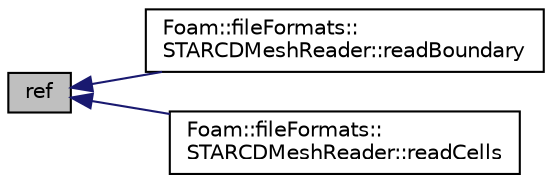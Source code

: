 digraph "ref"
{
  bgcolor="transparent";
  edge [fontname="Helvetica",fontsize="10",labelfontname="Helvetica",labelfontsize="10"];
  node [fontname="Helvetica",fontsize="10",shape=record];
  rankdir="LR";
  Node1 [label="ref",height=0.2,width=0.4,color="black", fillcolor="grey75", style="filled" fontcolor="black"];
  Node1 -> Node2 [dir="back",color="midnightblue",fontsize="10",style="solid",fontname="Helvetica"];
  Node2 [label="Foam::fileFormats::\lSTARCDMeshReader::readBoundary",height=0.2,width=0.4,color="black",URL="$classFoam_1_1fileFormats_1_1STARCDMeshReader.html#aaa5ec51e2b805018e53dda083fdaf762",tooltip="Read boundary (cell/face) definitions. "];
  Node1 -> Node3 [dir="back",color="midnightblue",fontsize="10",style="solid",fontname="Helvetica"];
  Node3 [label="Foam::fileFormats::\lSTARCDMeshReader::readCells",height=0.2,width=0.4,color="black",URL="$classFoam_1_1fileFormats_1_1STARCDMeshReader.html#ac92ac489841efbc9ad374e345bdb2cc2",tooltip="Read cell connectivities from file. "];
}
